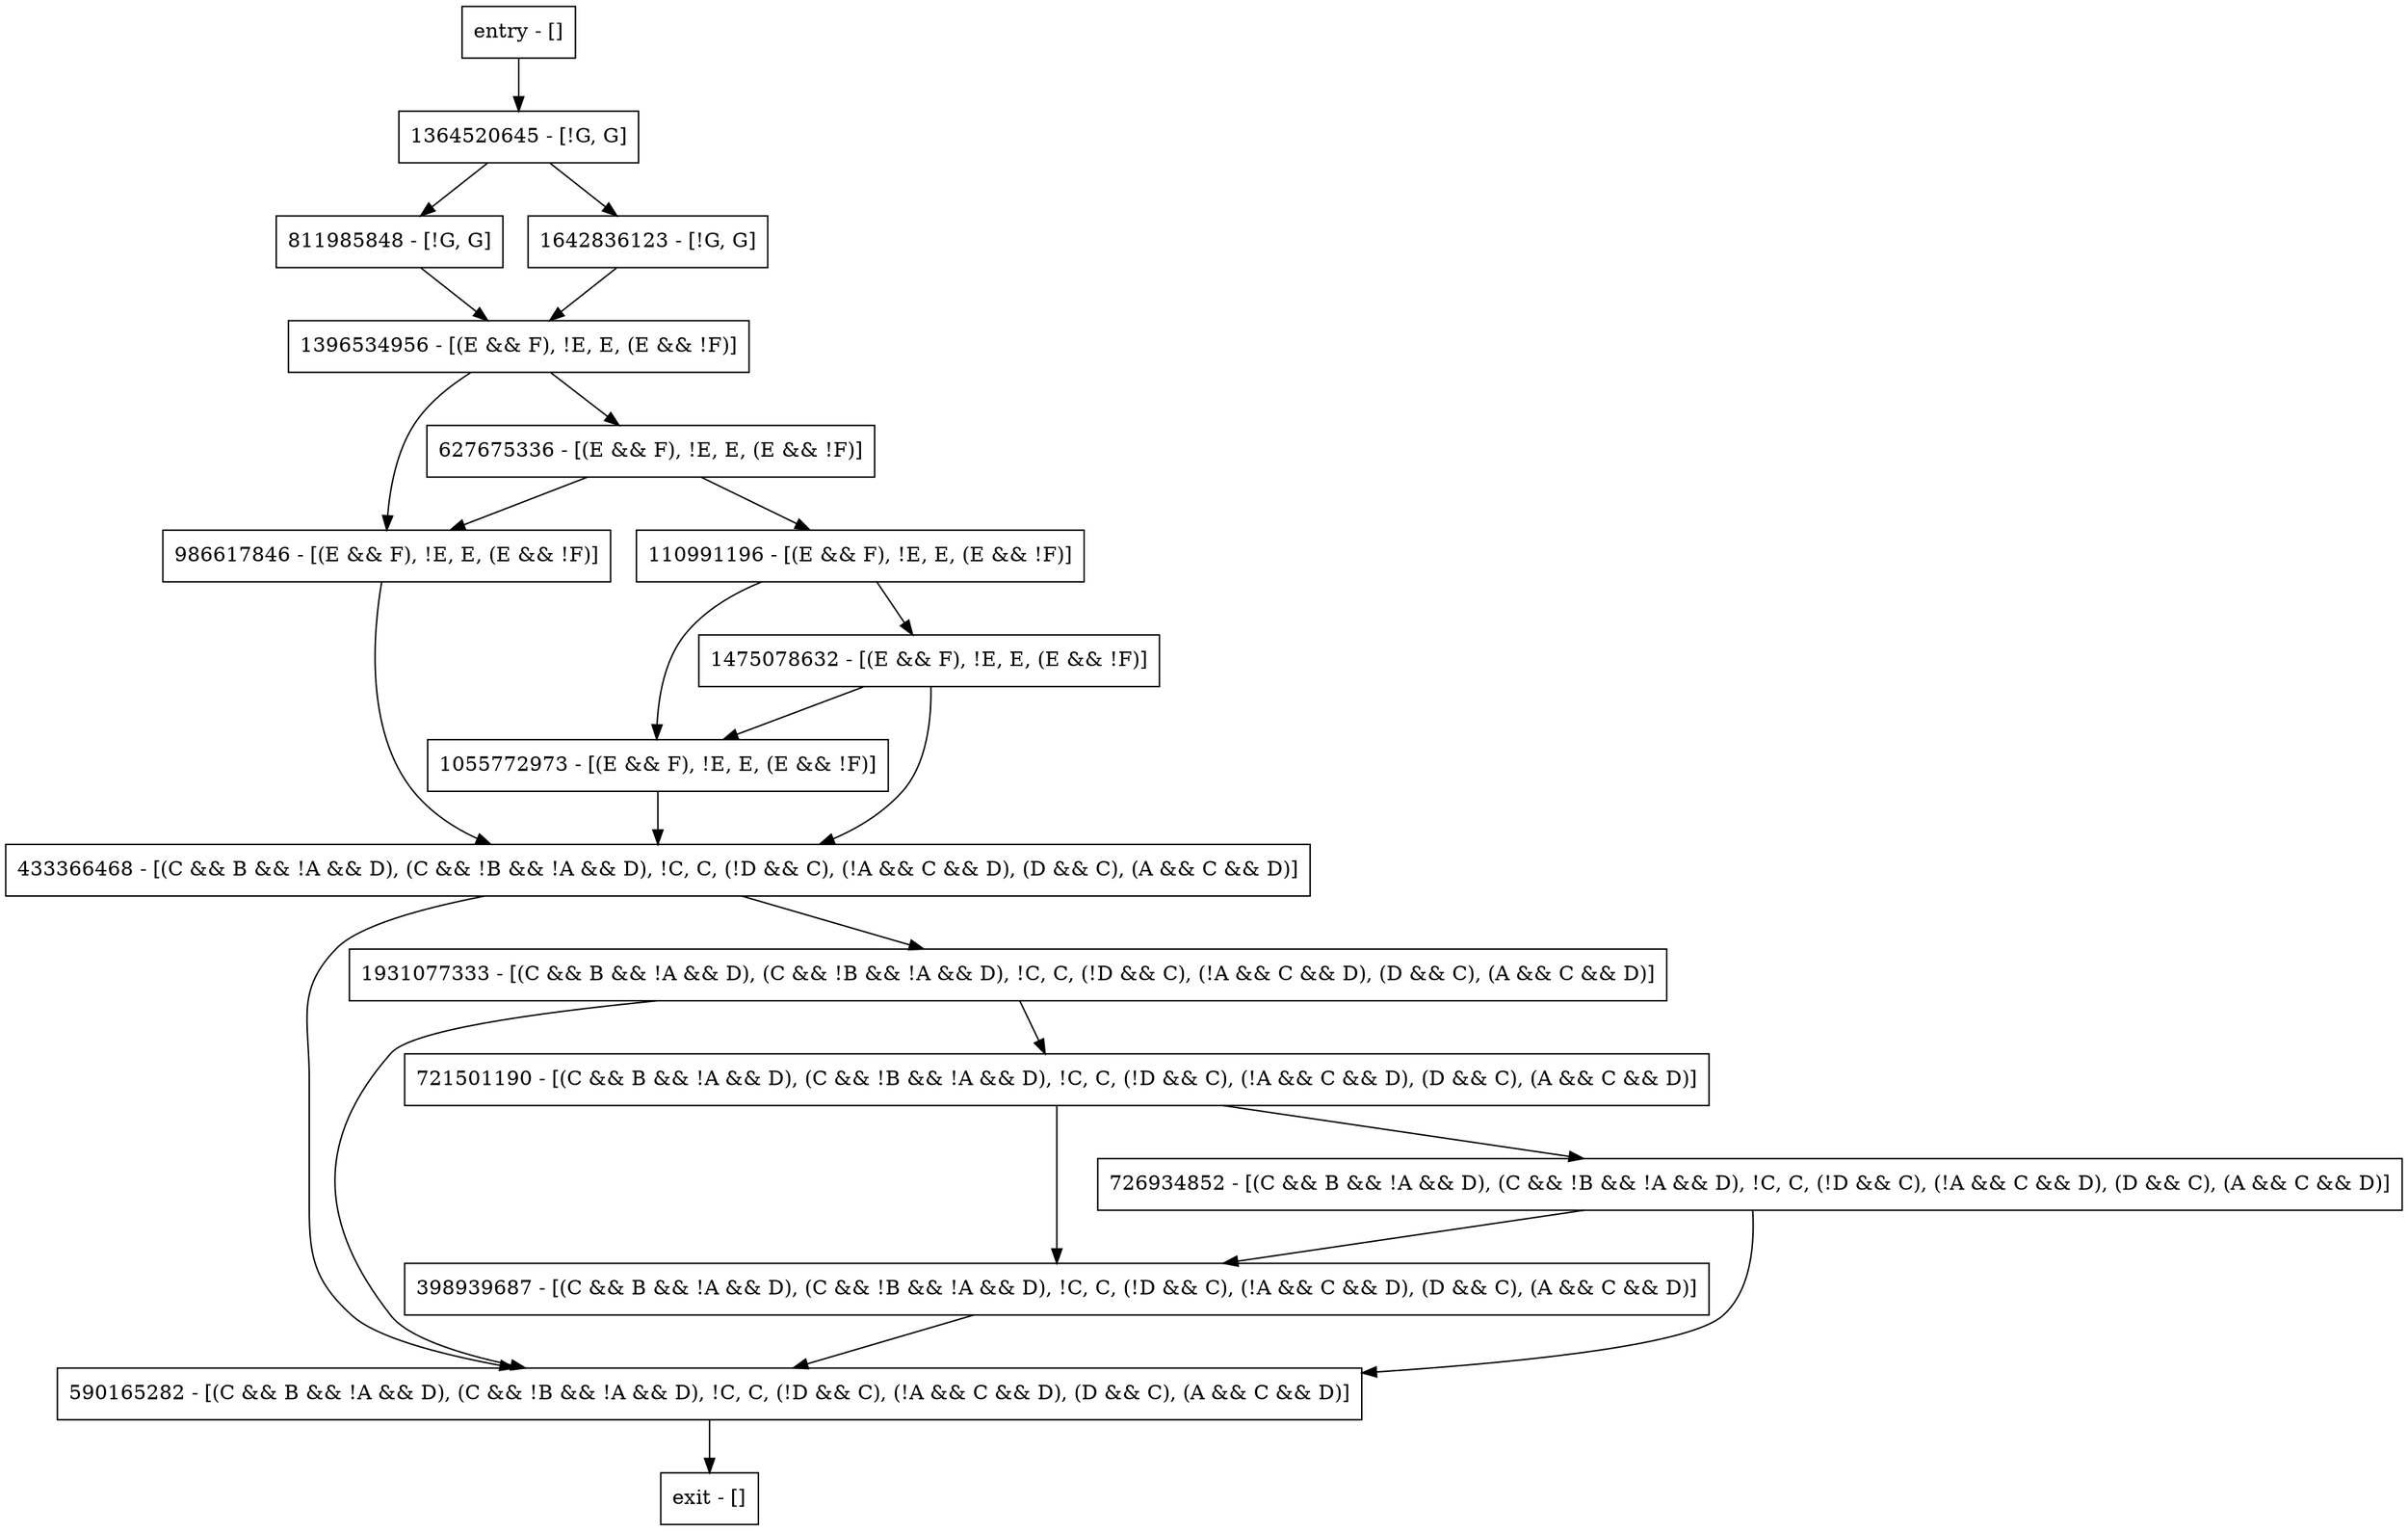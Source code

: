 digraph main {
node [shape=record];
590165282 [label="590165282 - [(C && B && !A && D), (C && !B && !A && D), !C, C, (!D && C), (!A && C && D), (D && C), (A && C && D)]"];
721501190 [label="721501190 - [(C && B && !A && D), (C && !B && !A && D), !C, C, (!D && C), (!A && C && D), (D && C), (A && C && D)]"];
1055772973 [label="1055772973 - [(E && F), !E, E, (E && !F)]"];
398939687 [label="398939687 - [(C && B && !A && D), (C && !B && !A && D), !C, C, (!D && C), (!A && C && D), (D && C), (A && C && D)]"];
811985848 [label="811985848 - [!G, G]"];
1931077333 [label="1931077333 - [(C && B && !A && D), (C && !B && !A && D), !C, C, (!D && C), (!A && C && D), (D && C), (A && C && D)]"];
433366468 [label="433366468 - [(C && B && !A && D), (C && !B && !A && D), !C, C, (!D && C), (!A && C && D), (D && C), (A && C && D)]"];
1475078632 [label="1475078632 - [(E && F), !E, E, (E && !F)]"];
1642836123 [label="1642836123 - [!G, G]"];
entry [label="entry - []"];
exit [label="exit - []"];
110991196 [label="110991196 - [(E && F), !E, E, (E && !F)]"];
986617846 [label="986617846 - [(E && F), !E, E, (E && !F)]"];
1364520645 [label="1364520645 - [!G, G]"];
627675336 [label="627675336 - [(E && F), !E, E, (E && !F)]"];
726934852 [label="726934852 - [(C && B && !A && D), (C && !B && !A && D), !C, C, (!D && C), (!A && C && D), (D && C), (A && C && D)]"];
1396534956 [label="1396534956 - [(E && F), !E, E, (E && !F)]"];
entry;
exit;
590165282 -> exit;
721501190 -> 398939687;
721501190 -> 726934852;
1055772973 -> 433366468;
398939687 -> 590165282;
811985848 -> 1396534956;
1931077333 -> 590165282;
1931077333 -> 721501190;
433366468 -> 590165282;
433366468 -> 1931077333;
1475078632 -> 1055772973;
1475078632 -> 433366468;
1642836123 -> 1396534956;
entry -> 1364520645;
110991196 -> 1055772973;
110991196 -> 1475078632;
986617846 -> 433366468;
1364520645 -> 1642836123;
1364520645 -> 811985848;
627675336 -> 110991196;
627675336 -> 986617846;
726934852 -> 590165282;
726934852 -> 398939687;
1396534956 -> 986617846;
1396534956 -> 627675336;
}
